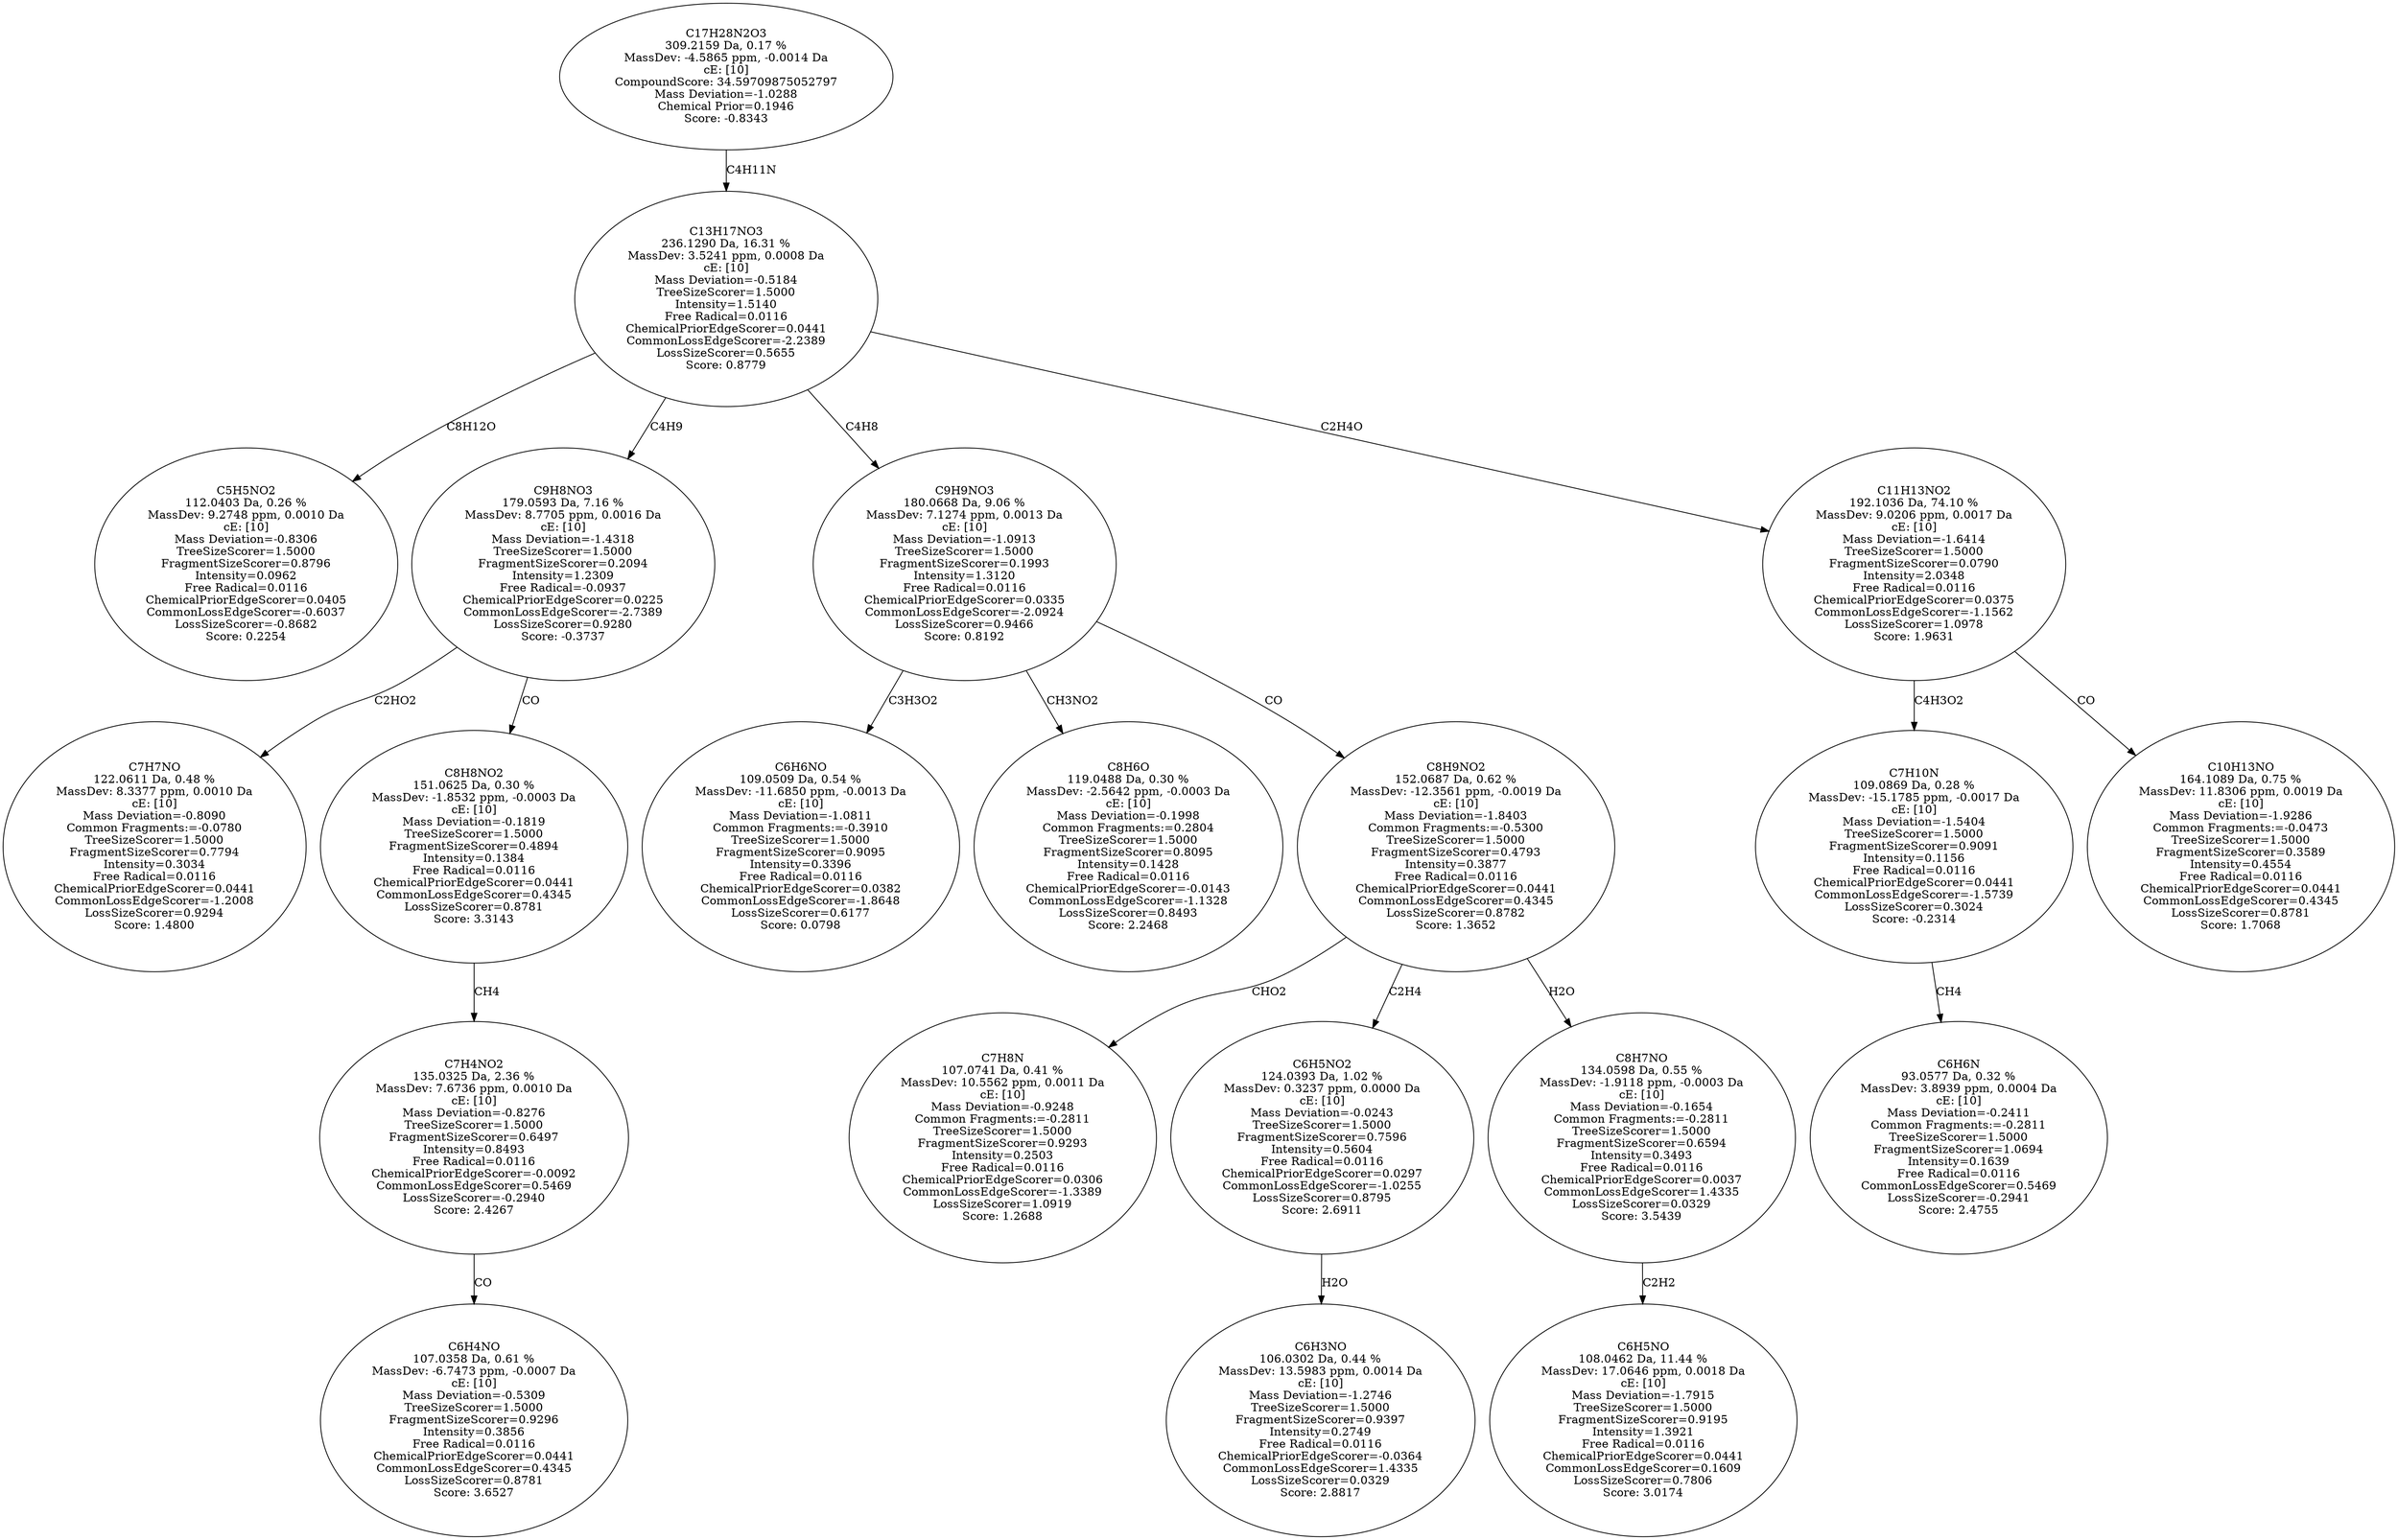 strict digraph {
v1 [label="C5H5NO2\n112.0403 Da, 0.26 %\nMassDev: 9.2748 ppm, 0.0010 Da\ncE: [10]\nMass Deviation=-0.8306\nTreeSizeScorer=1.5000\nFragmentSizeScorer=0.8796\nIntensity=0.0962\nFree Radical=0.0116\nChemicalPriorEdgeScorer=0.0405\nCommonLossEdgeScorer=-0.6037\nLossSizeScorer=-0.8682\nScore: 0.2254"];
v2 [label="C7H7NO\n122.0611 Da, 0.48 %\nMassDev: 8.3377 ppm, 0.0010 Da\ncE: [10]\nMass Deviation=-0.8090\nCommon Fragments:=-0.0780\nTreeSizeScorer=1.5000\nFragmentSizeScorer=0.7794\nIntensity=0.3034\nFree Radical=0.0116\nChemicalPriorEdgeScorer=0.0441\nCommonLossEdgeScorer=-1.2008\nLossSizeScorer=0.9294\nScore: 1.4800"];
v3 [label="C6H4NO\n107.0358 Da, 0.61 %\nMassDev: -6.7473 ppm, -0.0007 Da\ncE: [10]\nMass Deviation=-0.5309\nTreeSizeScorer=1.5000\nFragmentSizeScorer=0.9296\nIntensity=0.3856\nFree Radical=0.0116\nChemicalPriorEdgeScorer=0.0441\nCommonLossEdgeScorer=0.4345\nLossSizeScorer=0.8781\nScore: 3.6527"];
v4 [label="C7H4NO2\n135.0325 Da, 2.36 %\nMassDev: 7.6736 ppm, 0.0010 Da\ncE: [10]\nMass Deviation=-0.8276\nTreeSizeScorer=1.5000\nFragmentSizeScorer=0.6497\nIntensity=0.8493\nFree Radical=0.0116\nChemicalPriorEdgeScorer=-0.0092\nCommonLossEdgeScorer=0.5469\nLossSizeScorer=-0.2940\nScore: 2.4267"];
v5 [label="C8H8NO2\n151.0625 Da, 0.30 %\nMassDev: -1.8532 ppm, -0.0003 Da\ncE: [10]\nMass Deviation=-0.1819\nTreeSizeScorer=1.5000\nFragmentSizeScorer=0.4894\nIntensity=0.1384\nFree Radical=0.0116\nChemicalPriorEdgeScorer=0.0441\nCommonLossEdgeScorer=0.4345\nLossSizeScorer=0.8781\nScore: 3.3143"];
v6 [label="C9H8NO3\n179.0593 Da, 7.16 %\nMassDev: 8.7705 ppm, 0.0016 Da\ncE: [10]\nMass Deviation=-1.4318\nTreeSizeScorer=1.5000\nFragmentSizeScorer=0.2094\nIntensity=1.2309\nFree Radical=-0.0937\nChemicalPriorEdgeScorer=0.0225\nCommonLossEdgeScorer=-2.7389\nLossSizeScorer=0.9280\nScore: -0.3737"];
v7 [label="C6H6NO\n109.0509 Da, 0.54 %\nMassDev: -11.6850 ppm, -0.0013 Da\ncE: [10]\nMass Deviation=-1.0811\nCommon Fragments:=-0.3910\nTreeSizeScorer=1.5000\nFragmentSizeScorer=0.9095\nIntensity=0.3396\nFree Radical=0.0116\nChemicalPriorEdgeScorer=0.0382\nCommonLossEdgeScorer=-1.8648\nLossSizeScorer=0.6177\nScore: 0.0798"];
v8 [label="C8H6O\n119.0488 Da, 0.30 %\nMassDev: -2.5642 ppm, -0.0003 Da\ncE: [10]\nMass Deviation=-0.1998\nCommon Fragments:=0.2804\nTreeSizeScorer=1.5000\nFragmentSizeScorer=0.8095\nIntensity=0.1428\nFree Radical=0.0116\nChemicalPriorEdgeScorer=-0.0143\nCommonLossEdgeScorer=-1.1328\nLossSizeScorer=0.8493\nScore: 2.2468"];
v9 [label="C7H8N\n107.0741 Da, 0.41 %\nMassDev: 10.5562 ppm, 0.0011 Da\ncE: [10]\nMass Deviation=-0.9248\nCommon Fragments:=-0.2811\nTreeSizeScorer=1.5000\nFragmentSizeScorer=0.9293\nIntensity=0.2503\nFree Radical=0.0116\nChemicalPriorEdgeScorer=0.0306\nCommonLossEdgeScorer=-1.3389\nLossSizeScorer=1.0919\nScore: 1.2688"];
v10 [label="C6H3NO\n106.0302 Da, 0.44 %\nMassDev: 13.5983 ppm, 0.0014 Da\ncE: [10]\nMass Deviation=-1.2746\nTreeSizeScorer=1.5000\nFragmentSizeScorer=0.9397\nIntensity=0.2749\nFree Radical=0.0116\nChemicalPriorEdgeScorer=-0.0364\nCommonLossEdgeScorer=1.4335\nLossSizeScorer=0.0329\nScore: 2.8817"];
v11 [label="C6H5NO2\n124.0393 Da, 1.02 %\nMassDev: 0.3237 ppm, 0.0000 Da\ncE: [10]\nMass Deviation=-0.0243\nTreeSizeScorer=1.5000\nFragmentSizeScorer=0.7596\nIntensity=0.5604\nFree Radical=0.0116\nChemicalPriorEdgeScorer=0.0297\nCommonLossEdgeScorer=-1.0255\nLossSizeScorer=0.8795\nScore: 2.6911"];
v12 [label="C6H5NO\n108.0462 Da, 11.44 %\nMassDev: 17.0646 ppm, 0.0018 Da\ncE: [10]\nMass Deviation=-1.7915\nTreeSizeScorer=1.5000\nFragmentSizeScorer=0.9195\nIntensity=1.3921\nFree Radical=0.0116\nChemicalPriorEdgeScorer=0.0441\nCommonLossEdgeScorer=0.1609\nLossSizeScorer=0.7806\nScore: 3.0174"];
v13 [label="C8H7NO\n134.0598 Da, 0.55 %\nMassDev: -1.9118 ppm, -0.0003 Da\ncE: [10]\nMass Deviation=-0.1654\nCommon Fragments:=-0.2811\nTreeSizeScorer=1.5000\nFragmentSizeScorer=0.6594\nIntensity=0.3493\nFree Radical=0.0116\nChemicalPriorEdgeScorer=0.0037\nCommonLossEdgeScorer=1.4335\nLossSizeScorer=0.0329\nScore: 3.5439"];
v14 [label="C8H9NO2\n152.0687 Da, 0.62 %\nMassDev: -12.3561 ppm, -0.0019 Da\ncE: [10]\nMass Deviation=-1.8403\nCommon Fragments:=-0.5300\nTreeSizeScorer=1.5000\nFragmentSizeScorer=0.4793\nIntensity=0.3877\nFree Radical=0.0116\nChemicalPriorEdgeScorer=0.0441\nCommonLossEdgeScorer=0.4345\nLossSizeScorer=0.8782\nScore: 1.3652"];
v15 [label="C9H9NO3\n180.0668 Da, 9.06 %\nMassDev: 7.1274 ppm, 0.0013 Da\ncE: [10]\nMass Deviation=-1.0913\nTreeSizeScorer=1.5000\nFragmentSizeScorer=0.1993\nIntensity=1.3120\nFree Radical=0.0116\nChemicalPriorEdgeScorer=0.0335\nCommonLossEdgeScorer=-2.0924\nLossSizeScorer=0.9466\nScore: 0.8192"];
v16 [label="C6H6N\n93.0577 Da, 0.32 %\nMassDev: 3.8939 ppm, 0.0004 Da\ncE: [10]\nMass Deviation=-0.2411\nCommon Fragments:=-0.2811\nTreeSizeScorer=1.5000\nFragmentSizeScorer=1.0694\nIntensity=0.1639\nFree Radical=0.0116\nCommonLossEdgeScorer=0.5469\nLossSizeScorer=-0.2941\nScore: 2.4755"];
v17 [label="C7H10N\n109.0869 Da, 0.28 %\nMassDev: -15.1785 ppm, -0.0017 Da\ncE: [10]\nMass Deviation=-1.5404\nTreeSizeScorer=1.5000\nFragmentSizeScorer=0.9091\nIntensity=0.1156\nFree Radical=0.0116\nChemicalPriorEdgeScorer=0.0441\nCommonLossEdgeScorer=-1.5739\nLossSizeScorer=0.3024\nScore: -0.2314"];
v18 [label="C10H13NO\n164.1089 Da, 0.75 %\nMassDev: 11.8306 ppm, 0.0019 Da\ncE: [10]\nMass Deviation=-1.9286\nCommon Fragments:=-0.0473\nTreeSizeScorer=1.5000\nFragmentSizeScorer=0.3589\nIntensity=0.4554\nFree Radical=0.0116\nChemicalPriorEdgeScorer=0.0441\nCommonLossEdgeScorer=0.4345\nLossSizeScorer=0.8781\nScore: 1.7068"];
v19 [label="C11H13NO2\n192.1036 Da, 74.10 %\nMassDev: 9.0206 ppm, 0.0017 Da\ncE: [10]\nMass Deviation=-1.6414\nTreeSizeScorer=1.5000\nFragmentSizeScorer=0.0790\nIntensity=2.0348\nFree Radical=0.0116\nChemicalPriorEdgeScorer=0.0375\nCommonLossEdgeScorer=-1.1562\nLossSizeScorer=1.0978\nScore: 1.9631"];
v20 [label="C13H17NO3\n236.1290 Da, 16.31 %\nMassDev: 3.5241 ppm, 0.0008 Da\ncE: [10]\nMass Deviation=-0.5184\nTreeSizeScorer=1.5000\nIntensity=1.5140\nFree Radical=0.0116\nChemicalPriorEdgeScorer=0.0441\nCommonLossEdgeScorer=-2.2389\nLossSizeScorer=0.5655\nScore: 0.8779"];
v21 [label="C17H28N2O3\n309.2159 Da, 0.17 %\nMassDev: -4.5865 ppm, -0.0014 Da\ncE: [10]\nCompoundScore: 34.59709875052797\nMass Deviation=-1.0288\nChemical Prior=0.1946\nScore: -0.8343"];
v20 -> v1 [label="C8H12O"];
v6 -> v2 [label="C2HO2"];
v4 -> v3 [label="CO"];
v5 -> v4 [label="CH4"];
v6 -> v5 [label="CO"];
v20 -> v6 [label="C4H9"];
v15 -> v7 [label="C3H3O2"];
v15 -> v8 [label="CH3NO2"];
v14 -> v9 [label="CHO2"];
v11 -> v10 [label="H2O"];
v14 -> v11 [label="C2H4"];
v13 -> v12 [label="C2H2"];
v14 -> v13 [label="H2O"];
v15 -> v14 [label="CO"];
v20 -> v15 [label="C4H8"];
v17 -> v16 [label="CH4"];
v19 -> v17 [label="C4H3O2"];
v19 -> v18 [label="CO"];
v20 -> v19 [label="C2H4O"];
v21 -> v20 [label="C4H11N"];
}